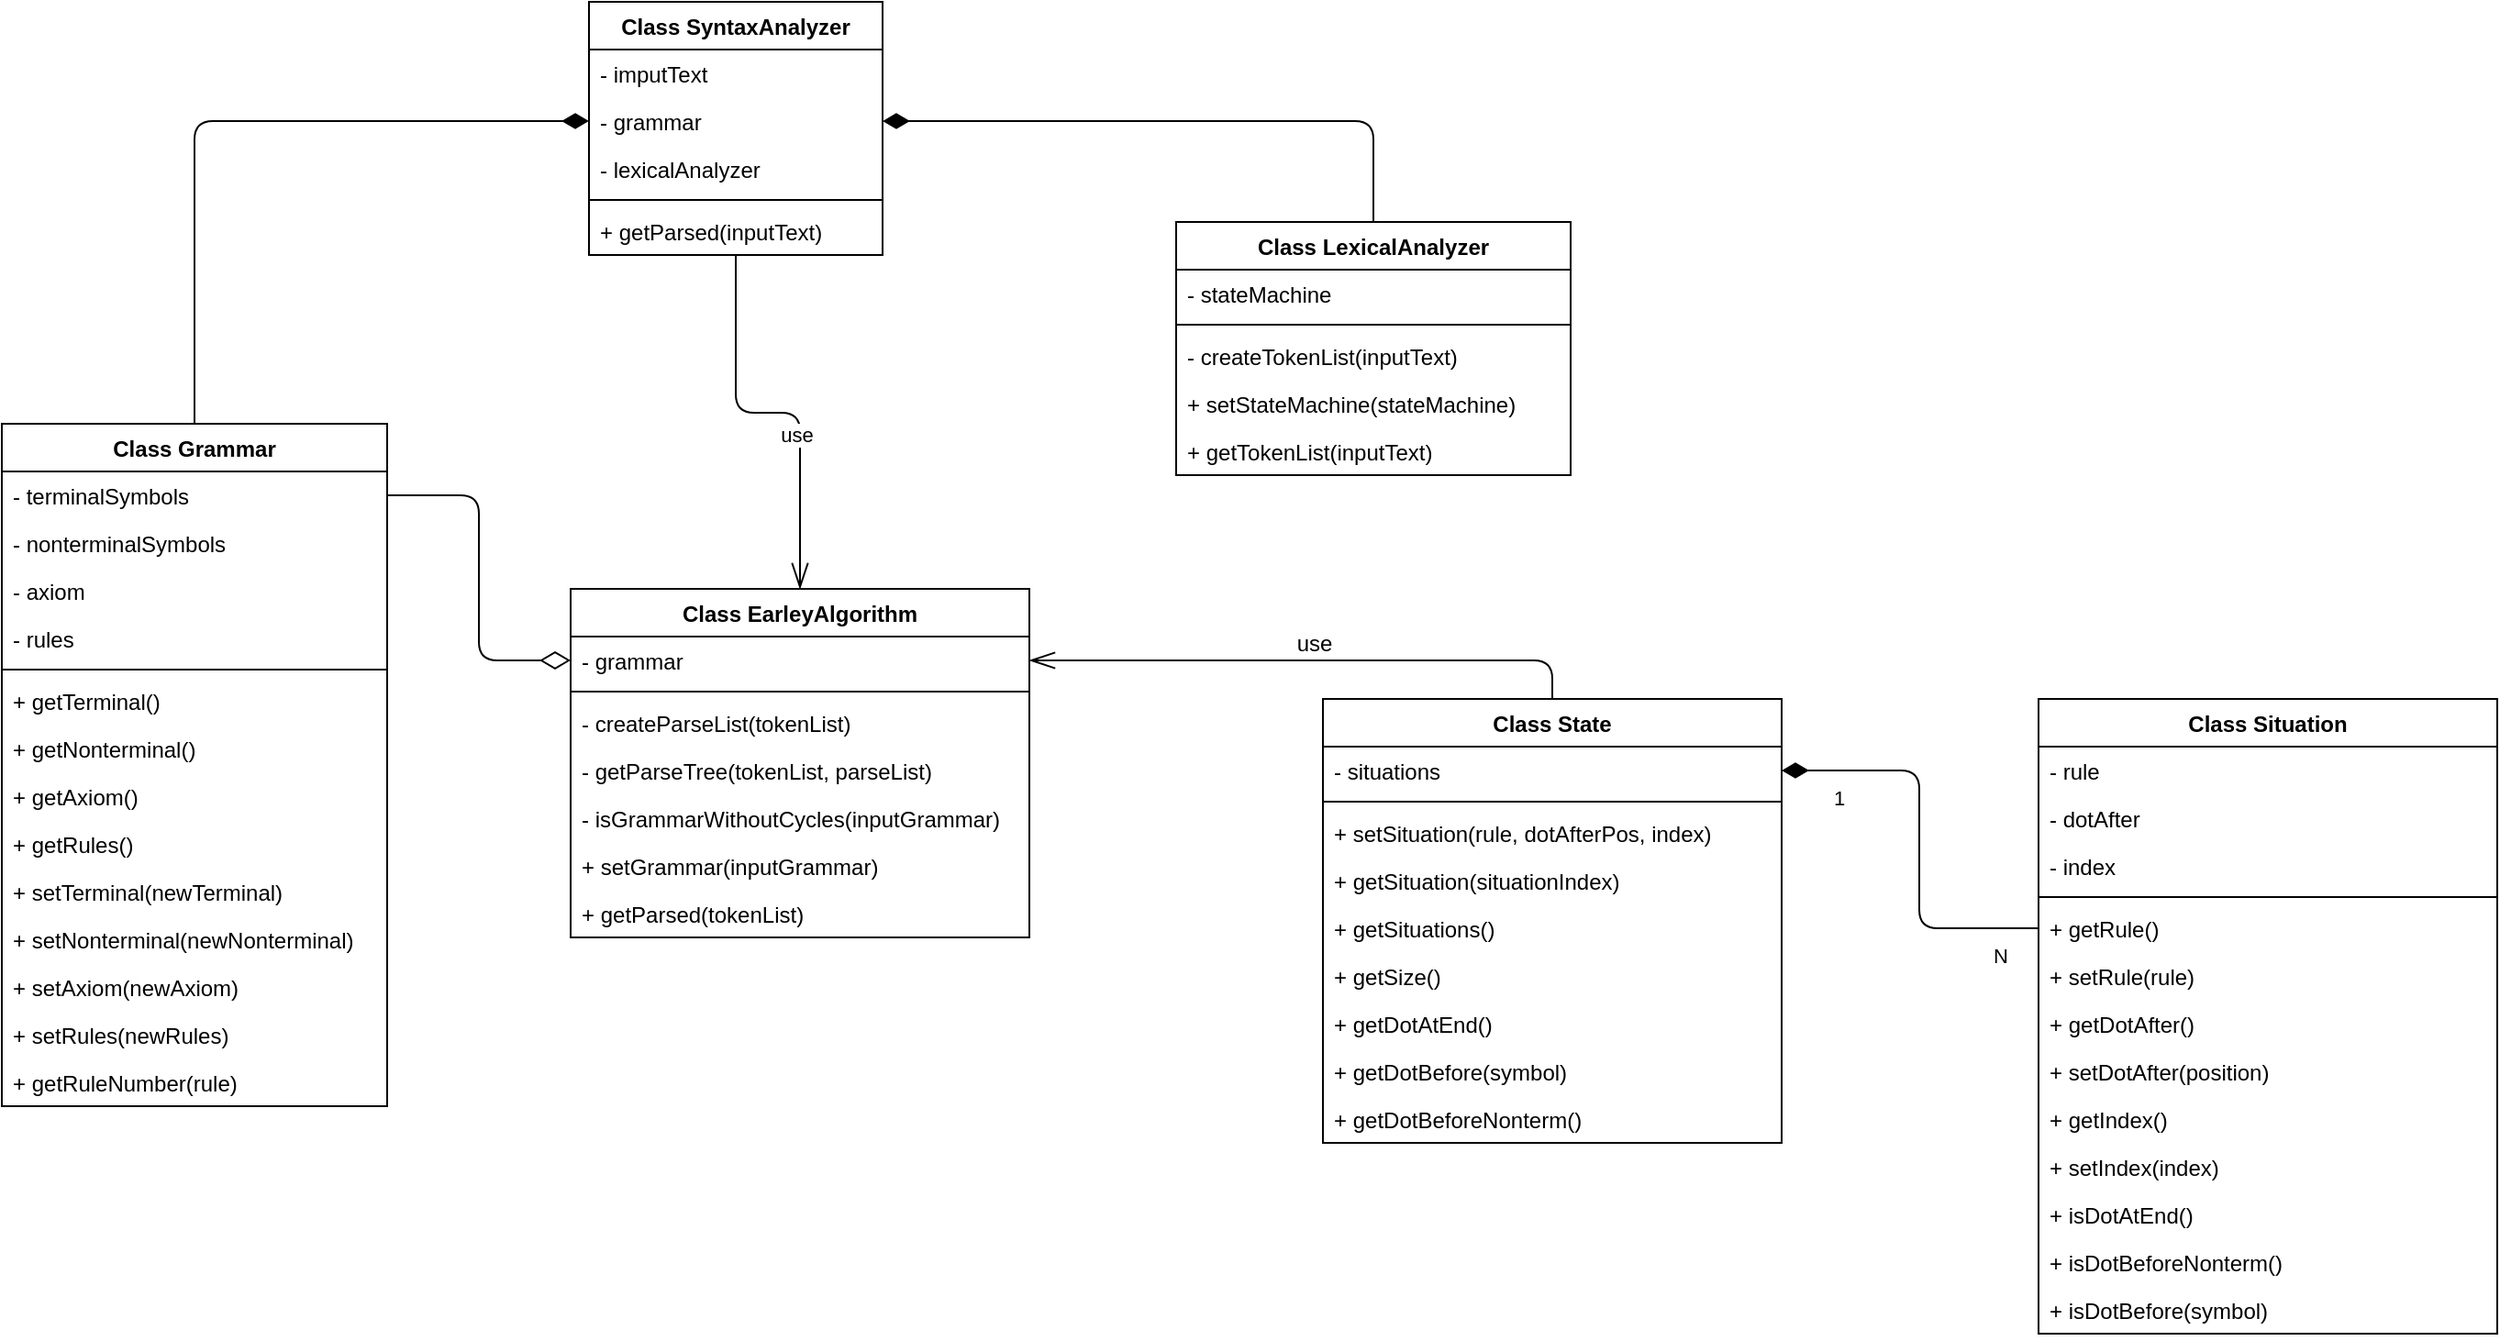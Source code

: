 <mxfile version="13.0.3" type="device"><diagram id="sbVdkSwBviH_MOWf41hj" name="Page-1"><mxGraphModel dx="1463" dy="2015" grid="1" gridSize="10" guides="1" tooltips="1" connect="1" arrows="1" fold="1" page="1" pageScale="1" pageWidth="827" pageHeight="1169" math="0" shadow="0"><root><mxCell id="0"/><mxCell id="1" parent="0"/><mxCell id="vPy5CaxSYFd2RXB9m-2F-49" value="" style="endArrow=diamondThin;endFill=1;endSize=12;html=1;entryX=0;entryY=0.5;entryDx=0;entryDy=0;exitX=0.5;exitY=0;exitDx=0;exitDy=0;edgeStyle=orthogonalEdgeStyle;" parent="1" source="vPy5CaxSYFd2RXB9m-2F-6" target="vPy5CaxSYFd2RXB9m-2F-48" edge="1"><mxGeometry width="160" relative="1" as="geometry"><mxPoint x="70" y="260" as="sourcePoint"/><mxPoint x="230" y="260" as="targetPoint"/></mxGeometry></mxCell><mxCell id="vPy5CaxSYFd2RXB9m-2F-6" value="Class Grammar" style="swimlane;fontStyle=1;align=center;verticalAlign=top;childLayout=stackLayout;horizontal=1;startSize=26;horizontalStack=0;resizeParent=1;resizeParentMax=0;resizeLast=0;collapsible=1;marginBottom=0;" parent="1" vertex="1"><mxGeometry x="20" y="200" width="210" height="372" as="geometry"/></mxCell><mxCell id="vPy5CaxSYFd2RXB9m-2F-7" value="- terminalSymbols" style="text;strokeColor=none;fillColor=none;align=left;verticalAlign=top;spacingLeft=4;spacingRight=4;overflow=hidden;rotatable=0;points=[[0,0.5],[1,0.5]];portConstraint=eastwest;" parent="vPy5CaxSYFd2RXB9m-2F-6" vertex="1"><mxGeometry y="26" width="210" height="26" as="geometry"/></mxCell><mxCell id="vPy5CaxSYFd2RXB9m-2F-22" value="- nonterminalSymbols" style="text;strokeColor=none;fillColor=none;align=left;verticalAlign=top;spacingLeft=4;spacingRight=4;overflow=hidden;rotatable=0;points=[[0,0.5],[1,0.5]];portConstraint=eastwest;" parent="vPy5CaxSYFd2RXB9m-2F-6" vertex="1"><mxGeometry y="52" width="210" height="26" as="geometry"/></mxCell><mxCell id="vPy5CaxSYFd2RXB9m-2F-23" value="- axiom" style="text;strokeColor=none;fillColor=none;align=left;verticalAlign=top;spacingLeft=4;spacingRight=4;overflow=hidden;rotatable=0;points=[[0,0.5],[1,0.5]];portConstraint=eastwest;" parent="vPy5CaxSYFd2RXB9m-2F-6" vertex="1"><mxGeometry y="78" width="210" height="26" as="geometry"/></mxCell><mxCell id="vPy5CaxSYFd2RXB9m-2F-24" value="- rules" style="text;strokeColor=none;fillColor=none;align=left;verticalAlign=top;spacingLeft=4;spacingRight=4;overflow=hidden;rotatable=0;points=[[0,0.5],[1,0.5]];portConstraint=eastwest;" parent="vPy5CaxSYFd2RXB9m-2F-6" vertex="1"><mxGeometry y="104" width="210" height="26" as="geometry"/></mxCell><mxCell id="vPy5CaxSYFd2RXB9m-2F-8" value="" style="line;strokeWidth=1;fillColor=none;align=left;verticalAlign=middle;spacingTop=-1;spacingLeft=3;spacingRight=3;rotatable=0;labelPosition=right;points=[];portConstraint=eastwest;" parent="vPy5CaxSYFd2RXB9m-2F-6" vertex="1"><mxGeometry y="130" width="210" height="8" as="geometry"/></mxCell><mxCell id="vPy5CaxSYFd2RXB9m-2F-26" value="+ getTerminal()" style="text;strokeColor=none;fillColor=none;align=left;verticalAlign=top;spacingLeft=4;spacingRight=4;overflow=hidden;rotatable=0;points=[[0,0.5],[1,0.5]];portConstraint=eastwest;" parent="vPy5CaxSYFd2RXB9m-2F-6" vertex="1"><mxGeometry y="138" width="210" height="26" as="geometry"/></mxCell><mxCell id="vPy5CaxSYFd2RXB9m-2F-25" value="+ getNonterminal()" style="text;strokeColor=none;fillColor=none;align=left;verticalAlign=top;spacingLeft=4;spacingRight=4;overflow=hidden;rotatable=0;points=[[0,0.5],[1,0.5]];portConstraint=eastwest;" parent="vPy5CaxSYFd2RXB9m-2F-6" vertex="1"><mxGeometry y="164" width="210" height="26" as="geometry"/></mxCell><mxCell id="vPy5CaxSYFd2RXB9m-2F-27" value="+ getAxiom()" style="text;strokeColor=none;fillColor=none;align=left;verticalAlign=top;spacingLeft=4;spacingRight=4;overflow=hidden;rotatable=0;points=[[0,0.5],[1,0.5]];portConstraint=eastwest;" parent="vPy5CaxSYFd2RXB9m-2F-6" vertex="1"><mxGeometry y="190" width="210" height="26" as="geometry"/></mxCell><mxCell id="vPy5CaxSYFd2RXB9m-2F-9" value="+ getRules()" style="text;strokeColor=none;fillColor=none;align=left;verticalAlign=top;spacingLeft=4;spacingRight=4;overflow=hidden;rotatable=0;points=[[0,0.5],[1,0.5]];portConstraint=eastwest;" parent="vPy5CaxSYFd2RXB9m-2F-6" vertex="1"><mxGeometry y="216" width="210" height="26" as="geometry"/></mxCell><mxCell id="vPy5CaxSYFd2RXB9m-2F-28" value="+ setTerminal(newTerminal)" style="text;strokeColor=none;fillColor=none;align=left;verticalAlign=top;spacingLeft=4;spacingRight=4;overflow=hidden;rotatable=0;points=[[0,0.5],[1,0.5]];portConstraint=eastwest;" parent="vPy5CaxSYFd2RXB9m-2F-6" vertex="1"><mxGeometry y="242" width="210" height="26" as="geometry"/></mxCell><mxCell id="vPy5CaxSYFd2RXB9m-2F-29" value="+ setNonterminal(newNonterminal)" style="text;strokeColor=none;fillColor=none;align=left;verticalAlign=top;spacingLeft=4;spacingRight=4;overflow=hidden;rotatable=0;points=[[0,0.5],[1,0.5]];portConstraint=eastwest;" parent="vPy5CaxSYFd2RXB9m-2F-6" vertex="1"><mxGeometry y="268" width="210" height="26" as="geometry"/></mxCell><mxCell id="vPy5CaxSYFd2RXB9m-2F-30" value="+ setAxiom(newAxiom)" style="text;strokeColor=none;fillColor=none;align=left;verticalAlign=top;spacingLeft=4;spacingRight=4;overflow=hidden;rotatable=0;points=[[0,0.5],[1,0.5]];portConstraint=eastwest;" parent="vPy5CaxSYFd2RXB9m-2F-6" vertex="1"><mxGeometry y="294" width="210" height="26" as="geometry"/></mxCell><mxCell id="vPy5CaxSYFd2RXB9m-2F-31" value="+ setRules(newRules)" style="text;strokeColor=none;fillColor=none;align=left;verticalAlign=top;spacingLeft=4;spacingRight=4;overflow=hidden;rotatable=0;points=[[0,0.5],[1,0.5]];portConstraint=eastwest;" parent="vPy5CaxSYFd2RXB9m-2F-6" vertex="1"><mxGeometry y="320" width="210" height="26" as="geometry"/></mxCell><mxCell id="zeOcpVOgm3LFaOUk1wC2-30" value="+ getRuleNumber(rule)" style="text;strokeColor=none;fillColor=none;align=left;verticalAlign=top;spacingLeft=4;spacingRight=4;overflow=hidden;rotatable=0;points=[[0,0.5],[1,0.5]];portConstraint=eastwest;" vertex="1" parent="vPy5CaxSYFd2RXB9m-2F-6"><mxGeometry y="346" width="210" height="26" as="geometry"/></mxCell><mxCell id="vPy5CaxSYFd2RXB9m-2F-53" style="edgeStyle=orthogonalEdgeStyle;rounded=1;orthogonalLoop=1;jettySize=auto;html=1;entryX=0.5;entryY=0;entryDx=0;entryDy=0;endArrow=openThin;endFill=0;endSize=12;" parent="1" source="vPy5CaxSYFd2RXB9m-2F-14" target="vPy5CaxSYFd2RXB9m-2F-18" edge="1"><mxGeometry relative="1" as="geometry"/></mxCell><mxCell id="vPy5CaxSYFd2RXB9m-2F-54" value="use" style="edgeLabel;html=1;align=center;verticalAlign=middle;resizable=0;points=[];" parent="vPy5CaxSYFd2RXB9m-2F-53" vertex="1" connectable="0"><mxGeometry x="0.227" y="-2" relative="1" as="geometry"><mxPoint as="offset"/></mxGeometry></mxCell><mxCell id="vPy5CaxSYFd2RXB9m-2F-14" value="Class SyntaxAnalyzer" style="swimlane;fontStyle=1;align=center;verticalAlign=top;childLayout=stackLayout;horizontal=1;startSize=26;horizontalStack=0;resizeParent=1;resizeParentMax=0;resizeLast=0;collapsible=1;marginBottom=0;" parent="1" vertex="1"><mxGeometry x="340" y="-30" width="160" height="138" as="geometry"/></mxCell><mxCell id="vPy5CaxSYFd2RXB9m-2F-15" value="- imputText" style="text;strokeColor=none;fillColor=none;align=left;verticalAlign=top;spacingLeft=4;spacingRight=4;overflow=hidden;rotatable=0;points=[[0,0.5],[1,0.5]];portConstraint=eastwest;" parent="vPy5CaxSYFd2RXB9m-2F-14" vertex="1"><mxGeometry y="26" width="160" height="26" as="geometry"/></mxCell><mxCell id="vPy5CaxSYFd2RXB9m-2F-48" value="- grammar" style="text;strokeColor=none;fillColor=none;align=left;verticalAlign=top;spacingLeft=4;spacingRight=4;overflow=hidden;rotatable=0;points=[[0,0.5],[1,0.5]];portConstraint=eastwest;" parent="vPy5CaxSYFd2RXB9m-2F-14" vertex="1"><mxGeometry y="52" width="160" height="26" as="geometry"/></mxCell><mxCell id="vPy5CaxSYFd2RXB9m-2F-55" value="- lexicalAnalyzer" style="text;strokeColor=none;fillColor=none;align=left;verticalAlign=top;spacingLeft=4;spacingRight=4;overflow=hidden;rotatable=0;points=[[0,0.5],[1,0.5]];portConstraint=eastwest;" parent="vPy5CaxSYFd2RXB9m-2F-14" vertex="1"><mxGeometry y="78" width="160" height="26" as="geometry"/></mxCell><mxCell id="vPy5CaxSYFd2RXB9m-2F-16" value="" style="line;strokeWidth=1;fillColor=none;align=left;verticalAlign=middle;spacingTop=-1;spacingLeft=3;spacingRight=3;rotatable=0;labelPosition=right;points=[];portConstraint=eastwest;" parent="vPy5CaxSYFd2RXB9m-2F-14" vertex="1"><mxGeometry y="104" width="160" height="8" as="geometry"/></mxCell><mxCell id="vPy5CaxSYFd2RXB9m-2F-17" value="+ getParsed(inputText)" style="text;strokeColor=none;fillColor=none;align=left;verticalAlign=top;spacingLeft=4;spacingRight=4;overflow=hidden;rotatable=0;points=[[0,0.5],[1,0.5]];portConstraint=eastwest;" parent="vPy5CaxSYFd2RXB9m-2F-14" vertex="1"><mxGeometry y="112" width="160" height="26" as="geometry"/></mxCell><mxCell id="vPy5CaxSYFd2RXB9m-2F-50" value="" style="endArrow=diamondThin;endFill=1;endSize=12;html=1;entryX=1;entryY=0.5;entryDx=0;entryDy=0;exitX=0.5;exitY=0;exitDx=0;exitDy=0;edgeStyle=orthogonalEdgeStyle;" parent="1" source="vPy5CaxSYFd2RXB9m-2F-10" target="vPy5CaxSYFd2RXB9m-2F-48" edge="1"><mxGeometry width="160" relative="1" as="geometry"><mxPoint x="550" y="200" as="sourcePoint"/><mxPoint x="765" y="35" as="targetPoint"/></mxGeometry></mxCell><mxCell id="vPy5CaxSYFd2RXB9m-2F-56" value="" style="endArrow=none;html=1;endSize=12;startArrow=diamondThin;startSize=14;startFill=0;edgeStyle=orthogonalEdgeStyle;align=left;verticalAlign=bottom;entryX=1;entryY=0.5;entryDx=0;entryDy=0;endFill=0;exitX=0;exitY=0.5;exitDx=0;exitDy=0;" parent="1" source="vPy5CaxSYFd2RXB9m-2F-19" target="vPy5CaxSYFd2RXB9m-2F-7" edge="1"><mxGeometry x="0.07" y="-85" relative="1" as="geometry"><mxPoint x="290" y="170" as="sourcePoint"/><mxPoint x="390" y="150" as="targetPoint"/><mxPoint x="30" y="6" as="offset"/></mxGeometry></mxCell><mxCell id="vPy5CaxSYFd2RXB9m-2F-10" value="Class LexicalAnalyzer" style="swimlane;fontStyle=1;align=center;verticalAlign=top;childLayout=stackLayout;horizontal=1;startSize=26;horizontalStack=0;resizeParent=1;resizeParentMax=0;resizeLast=0;collapsible=1;marginBottom=0;" parent="1" vertex="1"><mxGeometry x="660" y="90" width="215" height="138" as="geometry"/></mxCell><mxCell id="vPy5CaxSYFd2RXB9m-2F-33" value="- stateMachine" style="text;strokeColor=none;fillColor=none;align=left;verticalAlign=top;spacingLeft=4;spacingRight=4;overflow=hidden;rotatable=0;points=[[0,0.5],[1,0.5]];portConstraint=eastwest;" parent="vPy5CaxSYFd2RXB9m-2F-10" vertex="1"><mxGeometry y="26" width="215" height="26" as="geometry"/></mxCell><mxCell id="vPy5CaxSYFd2RXB9m-2F-12" value="" style="line;strokeWidth=1;fillColor=none;align=left;verticalAlign=middle;spacingTop=-1;spacingLeft=3;spacingRight=3;rotatable=0;labelPosition=right;points=[];portConstraint=eastwest;" parent="vPy5CaxSYFd2RXB9m-2F-10" vertex="1"><mxGeometry y="52" width="215" height="8" as="geometry"/></mxCell><mxCell id="vPy5CaxSYFd2RXB9m-2F-38" value="- createTokenList(inputText)" style="text;strokeColor=none;fillColor=none;align=left;verticalAlign=top;spacingLeft=4;spacingRight=4;overflow=hidden;rotatable=0;points=[[0,0.5],[1,0.5]];portConstraint=eastwest;" parent="vPy5CaxSYFd2RXB9m-2F-10" vertex="1"><mxGeometry y="60" width="215" height="26" as="geometry"/></mxCell><mxCell id="vPy5CaxSYFd2RXB9m-2F-36" value="+ setStateMachine(stateMachine)" style="text;strokeColor=none;fillColor=none;align=left;verticalAlign=top;spacingLeft=4;spacingRight=4;overflow=hidden;rotatable=0;points=[[0,0.5],[1,0.5]];portConstraint=eastwest;" parent="vPy5CaxSYFd2RXB9m-2F-10" vertex="1"><mxGeometry y="86" width="215" height="26" as="geometry"/></mxCell><mxCell id="vPy5CaxSYFd2RXB9m-2F-13" value="+ getTokenList(inputText)" style="text;strokeColor=none;fillColor=none;align=left;verticalAlign=top;spacingLeft=4;spacingRight=4;overflow=hidden;rotatable=0;points=[[0,0.5],[1,0.5]];portConstraint=eastwest;" parent="vPy5CaxSYFd2RXB9m-2F-10" vertex="1"><mxGeometry y="112" width="215" height="26" as="geometry"/></mxCell><mxCell id="vPy5CaxSYFd2RXB9m-2F-18" value="Class EarleyAlgorithm" style="swimlane;fontStyle=1;align=center;verticalAlign=top;childLayout=stackLayout;horizontal=1;startSize=26;horizontalStack=0;resizeParent=1;resizeParentMax=0;resizeLast=0;collapsible=1;marginBottom=0;" parent="1" vertex="1"><mxGeometry x="330" y="290" width="250" height="190" as="geometry"/></mxCell><mxCell id="vPy5CaxSYFd2RXB9m-2F-19" value="- grammar" style="text;strokeColor=none;fillColor=none;align=left;verticalAlign=top;spacingLeft=4;spacingRight=4;overflow=hidden;rotatable=0;points=[[0,0.5],[1,0.5]];portConstraint=eastwest;" parent="vPy5CaxSYFd2RXB9m-2F-18" vertex="1"><mxGeometry y="26" width="250" height="26" as="geometry"/></mxCell><mxCell id="vPy5CaxSYFd2RXB9m-2F-20" value="" style="line;strokeWidth=1;fillColor=none;align=left;verticalAlign=middle;spacingTop=-1;spacingLeft=3;spacingRight=3;rotatable=0;labelPosition=right;points=[];portConstraint=eastwest;" parent="vPy5CaxSYFd2RXB9m-2F-18" vertex="1"><mxGeometry y="52" width="250" height="8" as="geometry"/></mxCell><mxCell id="vPy5CaxSYFd2RXB9m-2F-43" value="- createParseList(tokenList)" style="text;strokeColor=none;fillColor=none;align=left;verticalAlign=top;spacingLeft=4;spacingRight=4;overflow=hidden;rotatable=0;points=[[0,0.5],[1,0.5]];portConstraint=eastwest;" parent="vPy5CaxSYFd2RXB9m-2F-18" vertex="1"><mxGeometry y="60" width="250" height="26" as="geometry"/></mxCell><mxCell id="vPy5CaxSYFd2RXB9m-2F-45" value="- getParseTree(tokenList, parseList)" style="text;strokeColor=none;fillColor=none;align=left;verticalAlign=top;spacingLeft=4;spacingRight=4;overflow=hidden;rotatable=0;points=[[0,0.5],[1,0.5]];portConstraint=eastwest;" parent="vPy5CaxSYFd2RXB9m-2F-18" vertex="1"><mxGeometry y="86" width="250" height="26" as="geometry"/></mxCell><mxCell id="vPy5CaxSYFd2RXB9m-2F-44" value="- isGrammarWithoutCycles(inputGrammar)" style="text;strokeColor=none;fillColor=none;align=left;verticalAlign=top;spacingLeft=4;spacingRight=4;overflow=hidden;rotatable=0;points=[[0,0.5],[1,0.5]];portConstraint=eastwest;" parent="vPy5CaxSYFd2RXB9m-2F-18" vertex="1"><mxGeometry y="112" width="250" height="26" as="geometry"/></mxCell><mxCell id="vPy5CaxSYFd2RXB9m-2F-21" value="+ setGrammar(inputGrammar)" style="text;strokeColor=none;fillColor=none;align=left;verticalAlign=top;spacingLeft=4;spacingRight=4;overflow=hidden;rotatable=0;points=[[0,0.5],[1,0.5]];portConstraint=eastwest;" parent="vPy5CaxSYFd2RXB9m-2F-18" vertex="1"><mxGeometry y="138" width="250" height="26" as="geometry"/></mxCell><mxCell id="vPy5CaxSYFd2RXB9m-2F-47" value="+ getParsed(tokenList)" style="text;strokeColor=none;fillColor=none;align=left;verticalAlign=top;spacingLeft=4;spacingRight=4;overflow=hidden;rotatable=0;points=[[0,0.5],[1,0.5]];portConstraint=eastwest;" parent="vPy5CaxSYFd2RXB9m-2F-18" vertex="1"><mxGeometry y="164" width="250" height="26" as="geometry"/></mxCell><mxCell id="zeOcpVOgm3LFaOUk1wC2-1" value="Class Situation" style="swimlane;fontStyle=1;align=center;verticalAlign=top;childLayout=stackLayout;horizontal=1;startSize=26;horizontalStack=0;resizeParent=1;resizeParentMax=0;resizeLast=0;collapsible=1;marginBottom=0;" vertex="1" parent="1"><mxGeometry x="1130" y="350" width="250" height="346" as="geometry"/></mxCell><mxCell id="zeOcpVOgm3LFaOUk1wC2-2" value="- rule" style="text;strokeColor=none;fillColor=none;align=left;verticalAlign=top;spacingLeft=4;spacingRight=4;overflow=hidden;rotatable=0;points=[[0,0.5],[1,0.5]];portConstraint=eastwest;" vertex="1" parent="zeOcpVOgm3LFaOUk1wC2-1"><mxGeometry y="26" width="250" height="26" as="geometry"/></mxCell><mxCell id="zeOcpVOgm3LFaOUk1wC2-21" value="- dotAfter" style="text;strokeColor=none;fillColor=none;align=left;verticalAlign=top;spacingLeft=4;spacingRight=4;overflow=hidden;rotatable=0;points=[[0,0.5],[1,0.5]];portConstraint=eastwest;" vertex="1" parent="zeOcpVOgm3LFaOUk1wC2-1"><mxGeometry y="52" width="250" height="26" as="geometry"/></mxCell><mxCell id="zeOcpVOgm3LFaOUk1wC2-19" value="- index" style="text;strokeColor=none;fillColor=none;align=left;verticalAlign=top;spacingLeft=4;spacingRight=4;overflow=hidden;rotatable=0;points=[[0,0.5],[1,0.5]];portConstraint=eastwest;" vertex="1" parent="zeOcpVOgm3LFaOUk1wC2-1"><mxGeometry y="78" width="250" height="26" as="geometry"/></mxCell><mxCell id="zeOcpVOgm3LFaOUk1wC2-3" value="" style="line;strokeWidth=1;fillColor=none;align=left;verticalAlign=middle;spacingTop=-1;spacingLeft=3;spacingRight=3;rotatable=0;labelPosition=right;points=[];portConstraint=eastwest;" vertex="1" parent="zeOcpVOgm3LFaOUk1wC2-1"><mxGeometry y="104" width="250" height="8" as="geometry"/></mxCell><mxCell id="zeOcpVOgm3LFaOUk1wC2-9" value="+ getRule()" style="text;strokeColor=none;fillColor=none;align=left;verticalAlign=top;spacingLeft=4;spacingRight=4;overflow=hidden;rotatable=0;points=[[0,0.5],[1,0.5]];portConstraint=eastwest;" vertex="1" parent="zeOcpVOgm3LFaOUk1wC2-1"><mxGeometry y="112" width="250" height="26" as="geometry"/></mxCell><mxCell id="zeOcpVOgm3LFaOUk1wC2-20" value="+ setRule(rule)" style="text;strokeColor=none;fillColor=none;align=left;verticalAlign=top;spacingLeft=4;spacingRight=4;overflow=hidden;rotatable=0;points=[[0,0.5],[1,0.5]];portConstraint=eastwest;" vertex="1" parent="zeOcpVOgm3LFaOUk1wC2-1"><mxGeometry y="138" width="250" height="26" as="geometry"/></mxCell><mxCell id="zeOcpVOgm3LFaOUk1wC2-26" value="+ getDotAfter()" style="text;strokeColor=none;fillColor=none;align=left;verticalAlign=top;spacingLeft=4;spacingRight=4;overflow=hidden;rotatable=0;points=[[0,0.5],[1,0.5]];portConstraint=eastwest;" vertex="1" parent="zeOcpVOgm3LFaOUk1wC2-1"><mxGeometry y="164" width="250" height="26" as="geometry"/></mxCell><mxCell id="zeOcpVOgm3LFaOUk1wC2-27" value="+ setDotAfter(position)" style="text;strokeColor=none;fillColor=none;align=left;verticalAlign=top;spacingLeft=4;spacingRight=4;overflow=hidden;rotatable=0;points=[[0,0.5],[1,0.5]];portConstraint=eastwest;" vertex="1" parent="zeOcpVOgm3LFaOUk1wC2-1"><mxGeometry y="190" width="250" height="26" as="geometry"/></mxCell><mxCell id="zeOcpVOgm3LFaOUk1wC2-28" value="+ getIndex()" style="text;strokeColor=none;fillColor=none;align=left;verticalAlign=top;spacingLeft=4;spacingRight=4;overflow=hidden;rotatable=0;points=[[0,0.5],[1,0.5]];portConstraint=eastwest;" vertex="1" parent="zeOcpVOgm3LFaOUk1wC2-1"><mxGeometry y="216" width="250" height="26" as="geometry"/></mxCell><mxCell id="zeOcpVOgm3LFaOUk1wC2-29" value="+ setIndex(index)" style="text;strokeColor=none;fillColor=none;align=left;verticalAlign=top;spacingLeft=4;spacingRight=4;overflow=hidden;rotatable=0;points=[[0,0.5],[1,0.5]];portConstraint=eastwest;" vertex="1" parent="zeOcpVOgm3LFaOUk1wC2-1"><mxGeometry y="242" width="250" height="26" as="geometry"/></mxCell><mxCell id="zeOcpVOgm3LFaOUk1wC2-33" value="+ isDotAtEnd()" style="text;strokeColor=none;fillColor=none;align=left;verticalAlign=top;spacingLeft=4;spacingRight=4;overflow=hidden;rotatable=0;points=[[0,0.5],[1,0.5]];portConstraint=eastwest;" vertex="1" parent="zeOcpVOgm3LFaOUk1wC2-1"><mxGeometry y="268" width="250" height="26" as="geometry"/></mxCell><mxCell id="zeOcpVOgm3LFaOUk1wC2-43" value="+ isDotBeforeNonterm()" style="text;strokeColor=none;fillColor=none;align=left;verticalAlign=top;spacingLeft=4;spacingRight=4;overflow=hidden;rotatable=0;points=[[0,0.5],[1,0.5]];portConstraint=eastwest;" vertex="1" parent="zeOcpVOgm3LFaOUk1wC2-1"><mxGeometry y="294" width="250" height="26" as="geometry"/></mxCell><mxCell id="zeOcpVOgm3LFaOUk1wC2-44" value="+ isDotBefore(symbol)" style="text;strokeColor=none;fillColor=none;align=left;verticalAlign=top;spacingLeft=4;spacingRight=4;overflow=hidden;rotatable=0;points=[[0,0.5],[1,0.5]];portConstraint=eastwest;" vertex="1" parent="zeOcpVOgm3LFaOUk1wC2-1"><mxGeometry y="320" width="250" height="26" as="geometry"/></mxCell><mxCell id="zeOcpVOgm3LFaOUk1wC2-41" style="edgeStyle=orthogonalEdgeStyle;rounded=1;orthogonalLoop=1;jettySize=auto;html=1;entryX=1;entryY=0.5;entryDx=0;entryDy=0;endArrow=openThin;endFill=0;endSize=12;" edge="1" parent="1" source="zeOcpVOgm3LFaOUk1wC2-10" target="vPy5CaxSYFd2RXB9m-2F-19"><mxGeometry relative="1" as="geometry"/></mxCell><mxCell id="zeOcpVOgm3LFaOUk1wC2-10" value="Class State" style="swimlane;fontStyle=1;align=center;verticalAlign=top;childLayout=stackLayout;horizontal=1;startSize=26;horizontalStack=0;resizeParent=1;resizeParentMax=0;resizeLast=0;collapsible=1;marginBottom=0;" vertex="1" parent="1"><mxGeometry x="740" y="350" width="250" height="242" as="geometry"/></mxCell><mxCell id="zeOcpVOgm3LFaOUk1wC2-31" value="- situations" style="text;strokeColor=none;fillColor=none;align=left;verticalAlign=top;spacingLeft=4;spacingRight=4;overflow=hidden;rotatable=0;points=[[0,0.5],[1,0.5]];portConstraint=eastwest;" vertex="1" parent="zeOcpVOgm3LFaOUk1wC2-10"><mxGeometry y="26" width="250" height="26" as="geometry"/></mxCell><mxCell id="zeOcpVOgm3LFaOUk1wC2-12" value="" style="line;strokeWidth=1;fillColor=none;align=left;verticalAlign=middle;spacingTop=-1;spacingLeft=3;spacingRight=3;rotatable=0;labelPosition=right;points=[];portConstraint=eastwest;" vertex="1" parent="zeOcpVOgm3LFaOUk1wC2-10"><mxGeometry y="52" width="250" height="8" as="geometry"/></mxCell><mxCell id="zeOcpVOgm3LFaOUk1wC2-17" value="+ setSituation(rule, dotAfterPos, index)" style="text;strokeColor=none;fillColor=none;align=left;verticalAlign=top;spacingLeft=4;spacingRight=4;overflow=hidden;rotatable=0;points=[[0,0.5],[1,0.5]];portConstraint=eastwest;" vertex="1" parent="zeOcpVOgm3LFaOUk1wC2-10"><mxGeometry y="60" width="250" height="26" as="geometry"/></mxCell><mxCell id="zeOcpVOgm3LFaOUk1wC2-32" value="+ getSituation(situationIndex)" style="text;strokeColor=none;fillColor=none;align=left;verticalAlign=top;spacingLeft=4;spacingRight=4;overflow=hidden;rotatable=0;points=[[0,0.5],[1,0.5]];portConstraint=eastwest;" vertex="1" parent="zeOcpVOgm3LFaOUk1wC2-10"><mxGeometry y="86" width="250" height="26" as="geometry"/></mxCell><mxCell id="zeOcpVOgm3LFaOUk1wC2-34" value="+ getSituations()" style="text;strokeColor=none;fillColor=none;align=left;verticalAlign=top;spacingLeft=4;spacingRight=4;overflow=hidden;rotatable=0;points=[[0,0.5],[1,0.5]];portConstraint=eastwest;" vertex="1" parent="zeOcpVOgm3LFaOUk1wC2-10"><mxGeometry y="112" width="250" height="26" as="geometry"/></mxCell><mxCell id="zeOcpVOgm3LFaOUk1wC2-35" value="+ getSize()" style="text;strokeColor=none;fillColor=none;align=left;verticalAlign=top;spacingLeft=4;spacingRight=4;overflow=hidden;rotatable=0;points=[[0,0.5],[1,0.5]];portConstraint=eastwest;" vertex="1" parent="zeOcpVOgm3LFaOUk1wC2-10"><mxGeometry y="138" width="250" height="26" as="geometry"/></mxCell><mxCell id="zeOcpVOgm3LFaOUk1wC2-18" value="+ getDotAtEnd()" style="text;strokeColor=none;fillColor=none;align=left;verticalAlign=top;spacingLeft=4;spacingRight=4;overflow=hidden;rotatable=0;points=[[0,0.5],[1,0.5]];portConstraint=eastwest;" vertex="1" parent="zeOcpVOgm3LFaOUk1wC2-10"><mxGeometry y="164" width="250" height="26" as="geometry"/></mxCell><mxCell id="zeOcpVOgm3LFaOUk1wC2-36" value="+ getDotBefore(symbol)" style="text;strokeColor=none;fillColor=none;align=left;verticalAlign=top;spacingLeft=4;spacingRight=4;overflow=hidden;rotatable=0;points=[[0,0.5],[1,0.5]];portConstraint=eastwest;" vertex="1" parent="zeOcpVOgm3LFaOUk1wC2-10"><mxGeometry y="190" width="250" height="26" as="geometry"/></mxCell><mxCell id="zeOcpVOgm3LFaOUk1wC2-37" value="+ getDotBeforeNonterm()" style="text;strokeColor=none;fillColor=none;align=left;verticalAlign=top;spacingLeft=4;spacingRight=4;overflow=hidden;rotatable=0;points=[[0,0.5],[1,0.5]];portConstraint=eastwest;" vertex="1" parent="zeOcpVOgm3LFaOUk1wC2-10"><mxGeometry y="216" width="250" height="26" as="geometry"/></mxCell><mxCell id="zeOcpVOgm3LFaOUk1wC2-38" style="edgeStyle=orthogonalEdgeStyle;rounded=1;orthogonalLoop=1;jettySize=auto;html=1;entryX=1;entryY=0.5;entryDx=0;entryDy=0;endArrow=diamondThin;endFill=1;endSize=12;" edge="1" parent="1" source="zeOcpVOgm3LFaOUk1wC2-9" target="zeOcpVOgm3LFaOUk1wC2-31"><mxGeometry relative="1" as="geometry"/></mxCell><mxCell id="zeOcpVOgm3LFaOUk1wC2-39" value="1" style="edgeLabel;html=1;align=center;verticalAlign=middle;resizable=0;points=[];" vertex="1" connectable="0" parent="zeOcpVOgm3LFaOUk1wC2-38"><mxGeometry x="0.73" y="2" relative="1" as="geometry"><mxPoint y="13" as="offset"/></mxGeometry></mxCell><mxCell id="zeOcpVOgm3LFaOUk1wC2-40" value="N" style="edgeLabel;html=1;align=center;verticalAlign=middle;resizable=0;points=[];" vertex="1" connectable="0" parent="zeOcpVOgm3LFaOUk1wC2-38"><mxGeometry x="-0.815" y="-2" relative="1" as="geometry"><mxPoint y="17" as="offset"/></mxGeometry></mxCell><mxCell id="zeOcpVOgm3LFaOUk1wC2-42" value="use" style="text;html=1;align=center;verticalAlign=middle;resizable=0;points=[];autosize=1;" vertex="1" parent="1"><mxGeometry x="720" y="310" width="30" height="20" as="geometry"/></mxCell></root></mxGraphModel></diagram></mxfile>